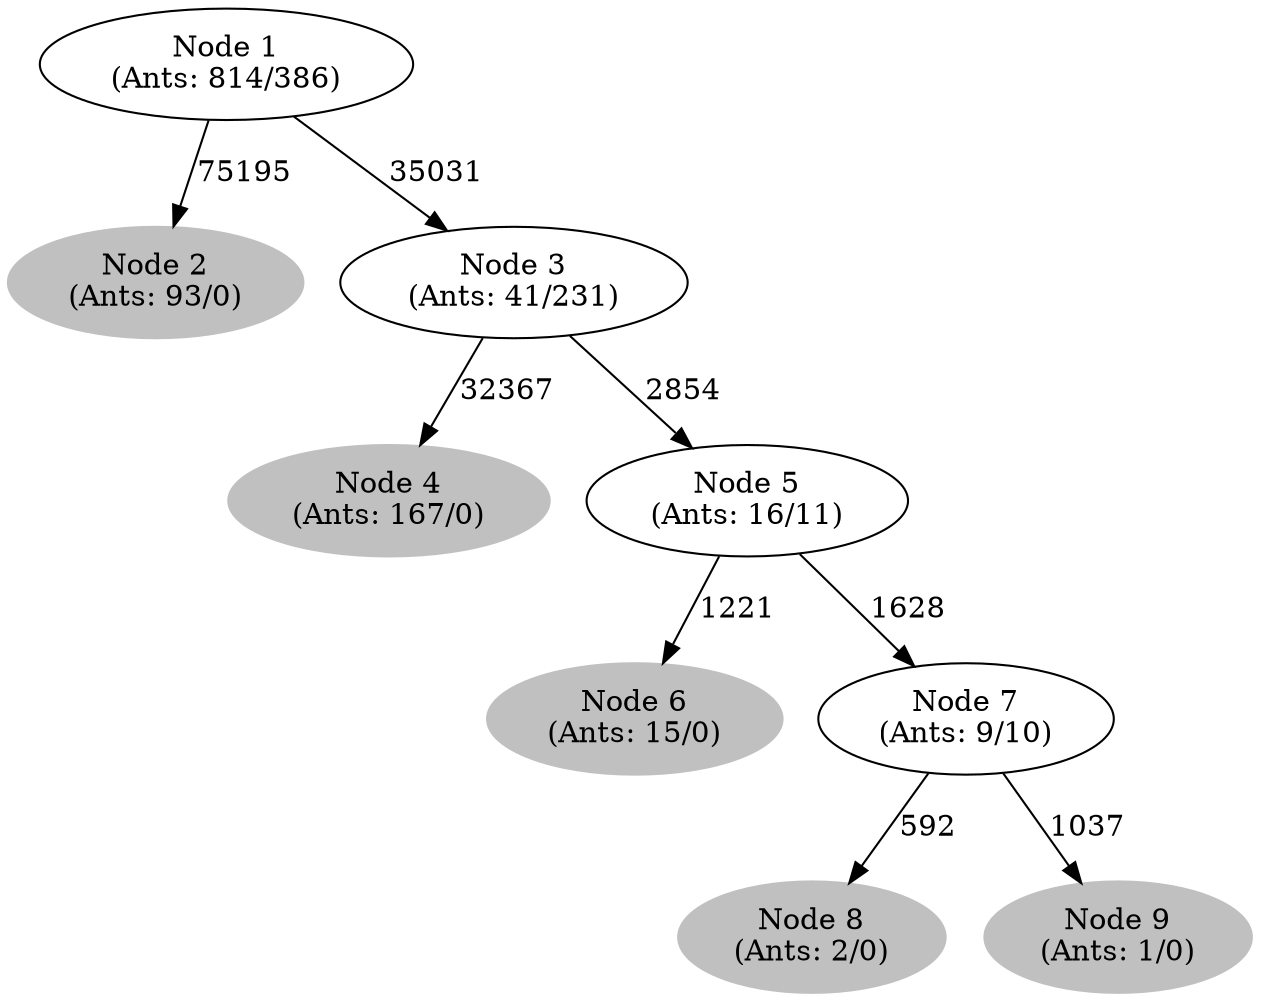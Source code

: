 digraph G {
	
	 "Node 2\n(Ants: 93/0)" [style=filled,color="gray"];
	"Node 1\n(Ants: 814/386)" -> "Node 2\n(Ants: 93/0)" [label=75195];
	 "Node 1\n(Ants: 814/386)" -> "Node 3\n(Ants: 41/231)" [label=35031];
	 "Node 4\n(Ants: 167/0)" [style=filled,color="gray"];
	"Node 3\n(Ants: 41/231)" -> "Node 4\n(Ants: 167/0)" [label=32367];
	 "Node 3\n(Ants: 41/231)" -> "Node 5\n(Ants: 16/11)" [label=2854];
	 "Node 6\n(Ants: 15/0)" [style=filled,color="gray"];
	"Node 5\n(Ants: 16/11)" -> "Node 6\n(Ants: 15/0)" [label=1221];
	 "Node 5\n(Ants: 16/11)" -> "Node 7\n(Ants: 9/10)" [label=1628];
	 "Node 8\n(Ants: 2/0)" [style=filled,color="gray"];
	"Node 7\n(Ants: 9/10)" -> "Node 8\n(Ants: 2/0)" [label=592];
	 "Node 9\n(Ants: 1/0)" [style=filled,color="gray"];
	"Node 7\n(Ants: 9/10)" -> "Node 9\n(Ants: 1/0)" [label=1037];
	 
}
